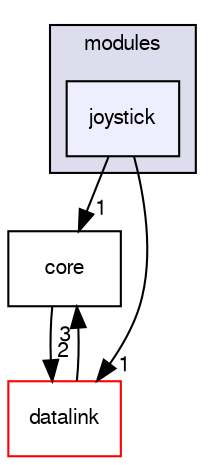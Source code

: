 digraph "sw/airborne/modules/joystick" {
  compound=true
  node [ fontsize="10", fontname="FreeSans"];
  edge [ labelfontsize="10", labelfontname="FreeSans"];
  subgraph clusterdir_c2abcdd6ccb39c3582929c0e3f5651c2 {
    graph [ bgcolor="#ddddee", pencolor="black", label="modules" fontname="FreeSans", fontsize="10", URL="dir_c2abcdd6ccb39c3582929c0e3f5651c2.html"]
  dir_bd315249509f9387de8b396532230b31 [shape=box, label="joystick", style="filled", fillcolor="#eeeeff", pencolor="black", URL="dir_bd315249509f9387de8b396532230b31.html"];
  }
  dir_0e703de7e76e38c62de795c957434487 [shape=box label="core" URL="dir_0e703de7e76e38c62de795c957434487.html"];
  dir_164c7aa663179b26059278e7f36078da [shape=box label="datalink" fillcolor="white" style="filled" color="red" URL="dir_164c7aa663179b26059278e7f36078da.html"];
  dir_0e703de7e76e38c62de795c957434487->dir_164c7aa663179b26059278e7f36078da [headlabel="2", labeldistance=1.5 headhref="dir_000128_000034.html"];
  dir_164c7aa663179b26059278e7f36078da->dir_0e703de7e76e38c62de795c957434487 [headlabel="3", labeldistance=1.5 headhref="dir_000034_000128.html"];
  dir_bd315249509f9387de8b396532230b31->dir_0e703de7e76e38c62de795c957434487 [headlabel="1", labeldistance=1.5 headhref="dir_000166_000128.html"];
  dir_bd315249509f9387de8b396532230b31->dir_164c7aa663179b26059278e7f36078da [headlabel="1", labeldistance=1.5 headhref="dir_000166_000034.html"];
}

